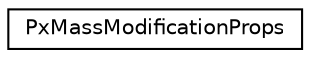digraph "Graphical Class Hierarchy"
{
  edge [fontname="Helvetica",fontsize="10",labelfontname="Helvetica",labelfontsize="10"];
  node [fontname="Helvetica",fontsize="10",shape=record];
  rankdir="LR";
  Node0 [label="PxMassModificationProps",height=0.2,width=0.4,color="black", fillcolor="white", style="filled",URL="$structPxMassModificationProps.html"];
}
